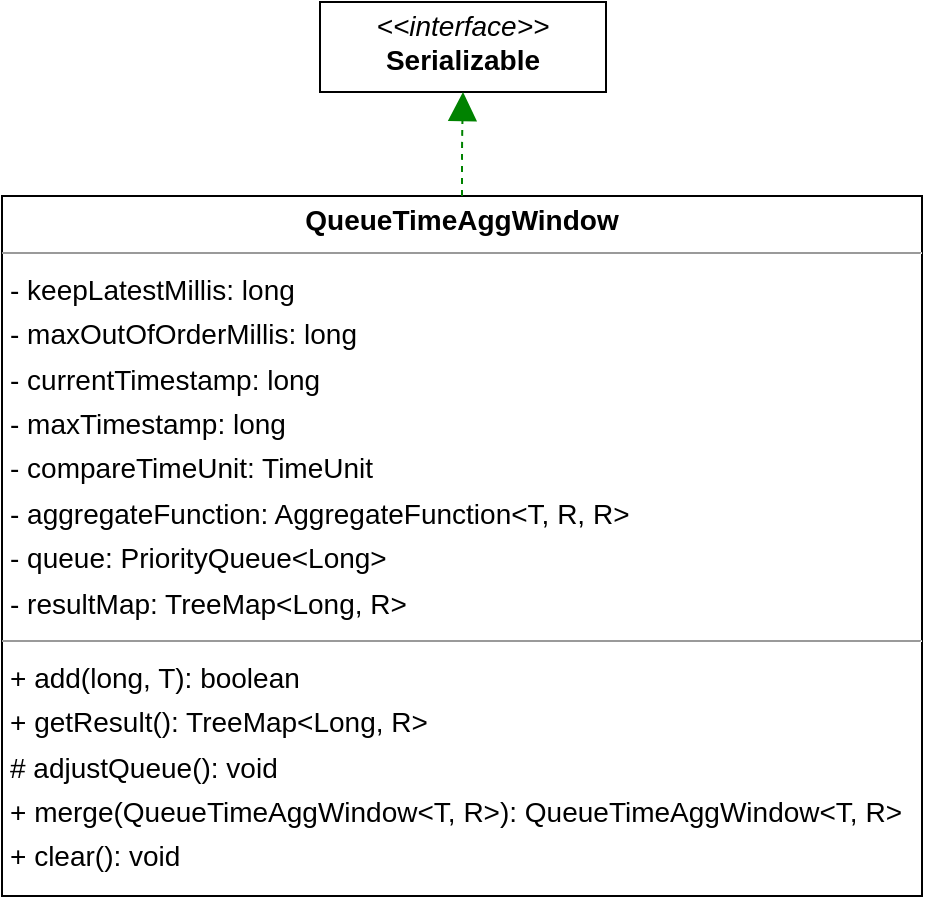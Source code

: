<mxfile version="24.7.4">
  <diagram id="YZxZ9YMHYaWIDXv8OMY8" name="第 1 页">
    <mxGraphModel dx="1908" dy="1231" grid="1" gridSize="10" guides="1" tooltips="1" connect="1" arrows="1" fold="1" page="0" pageScale="1" pageWidth="827" pageHeight="1169" background="none" math="0" shadow="0">
      <root>
        <mxCell id="0" />
        <mxCell id="1" parent="0" />
        <mxCell id="node1" value="&lt;p style=&quot;margin:0px;margin-top:4px;text-align:center;&quot;&gt;&lt;b&gt;QueueTimeAggWindow&lt;/b&gt;&lt;/p&gt;&lt;hr size=&quot;1&quot;&gt;&lt;p style=&quot;margin:0 0 0 4px;line-height:1.6;&quot;&gt;- keepLatestMillis: long&lt;br&gt;&lt;/p&gt;&lt;p style=&quot;margin:0 0 0 4px;line-height:1.6;&quot;&gt;- maxOutOfOrderMillis: long&lt;br&gt;&lt;/p&gt;&lt;p style=&quot;margin:0 0 0 4px;line-height:1.6;&quot;&gt;- currentTimestamp: long&lt;br&gt;&lt;/p&gt;&lt;p style=&quot;margin:0 0 0 4px;line-height:1.6;&quot;&gt;- maxTimestamp: long&lt;/p&gt;&lt;p style=&quot;margin:0 0 0 4px;line-height:1.6;&quot;&gt;- compareTimeUnit: TimeUnit&lt;br&gt;- aggregateFunction: AggregateFunction&amp;lt;T, R, R&amp;gt;&lt;br&gt;&lt;/p&gt;&lt;p style=&quot;margin:0 0 0 4px;line-height:1.6;&quot;&gt;- queue: PriorityQueue&amp;lt;Long&amp;gt;&lt;br&gt;- resultMap: TreeMap&amp;lt;Long, R&amp;gt;&lt;/p&gt;&lt;hr size=&quot;1&quot;&gt;&lt;p style=&quot;margin:0 0 0 4px;line-height:1.6;&quot;&gt;+ add(long, T): boolean&lt;br&gt;&lt;/p&gt;&lt;p style=&quot;margin:0 0 0 4px;line-height:1.6;&quot;&gt;+ getResult(): TreeMap&amp;lt;Long, R&amp;gt;&lt;br&gt;&lt;/p&gt;&lt;p style=&quot;margin:0 0 0 4px;line-height:1.6;&quot;&gt;# adjustQueue(): void&lt;br&gt;&lt;/p&gt;&lt;p style=&quot;margin:0 0 0 4px;line-height:1.6;&quot;&gt;+ merge(QueueTimeAggWindow&amp;lt;T, R&amp;gt;): QueueTimeAggWindow&amp;lt;T, R&amp;gt;&lt;br&gt;+ clear(): void&lt;br&gt;&lt;/p&gt;" style="verticalAlign=top;align=left;overflow=fill;fontSize=14;fontFamily=Helvetica;html=1;rounded=0;shadow=0;comic=0;labelBackgroundColor=none;strokeWidth=1;" parent="1" vertex="1">
          <mxGeometry x="-209" y="40" width="460" height="350" as="geometry" />
        </mxCell>
        <mxCell id="node0" value="&lt;p style=&quot;margin:0px;margin-top:4px;text-align:center;&quot;&gt;&lt;i&gt;&amp;lt;&amp;lt;interface&amp;gt;&amp;gt;&lt;/i&gt;&lt;br/&gt;&lt;b&gt;Serializable&lt;/b&gt;&lt;/p&gt;&lt;hr size=&quot;1&quot;/&gt;" style="verticalAlign=top;align=left;overflow=fill;fontSize=14;fontFamily=Helvetica;html=1;rounded=0;shadow=0;comic=0;labelBackgroundColor=none;strokeWidth=1;" parent="1" vertex="1">
          <mxGeometry x="-50" y="-57" width="143" height="45" as="geometry" />
        </mxCell>
        <mxCell id="edge0" value="" style="html=1;rounded=1;edgeStyle=orthogonalEdgeStyle;dashed=1;startArrow=none;endArrow=block;endSize=12;strokeColor=#008200;exitX=0.500;exitY=0.000;exitDx=0;exitDy=0;entryX=0.500;entryY=1.001;entryDx=0;entryDy=0;" parent="1" source="node1" target="node0" edge="1">
          <mxGeometry width="50" height="50" relative="1" as="geometry">
            <Array as="points" />
          </mxGeometry>
        </mxCell>
      </root>
    </mxGraphModel>
  </diagram>
</mxfile>
